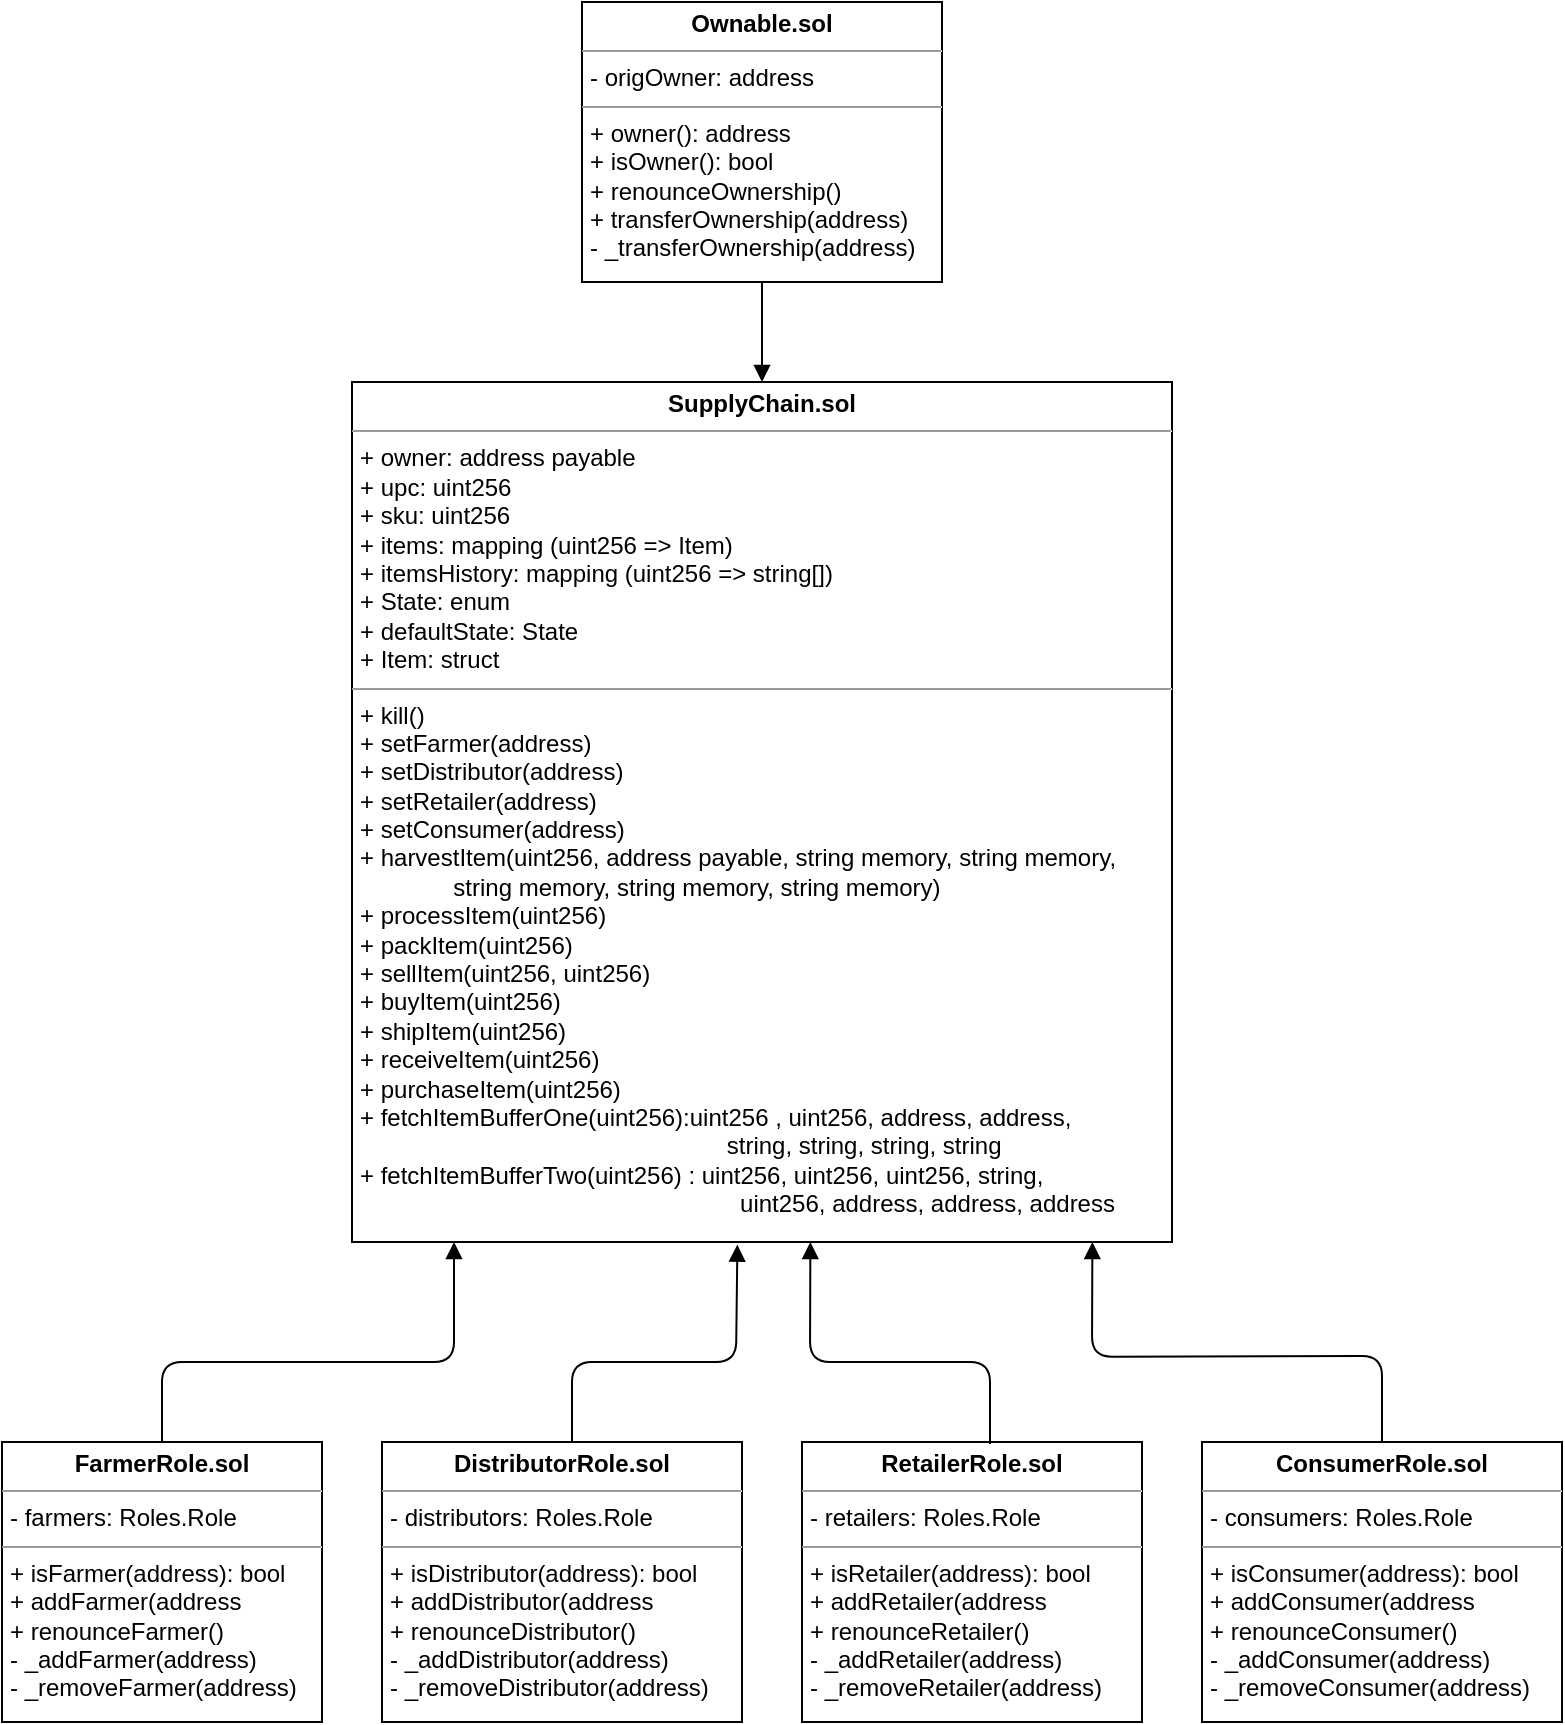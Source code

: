 <mxfile version="12.9.14" type="device"><diagram name="Page-1" id="c4acf3e9-155e-7222-9cf6-157b1a14988f"><mxGraphModel dx="1736" dy="980" grid="1" gridSize="10" guides="1" tooltips="1" connect="1" arrows="1" fold="1" page="1" pageScale="1" pageWidth="850" pageHeight="1100" background="#ffffff" math="0" shadow="0"><root><mxCell id="0"/><mxCell id="1" parent="0"/><mxCell id="d9LScFpza1ZORy9CQOAC-1" value="&lt;p style=&quot;margin: 0px ; margin-top: 4px ; text-align: center&quot;&gt;&lt;b&gt;SupplyChain.sol&lt;/b&gt;&lt;br&gt;&lt;/p&gt;&lt;hr size=&quot;1&quot;&gt;&lt;p style=&quot;margin: 0px ; margin-left: 4px&quot;&gt;+ owner: address payable&lt;br&gt;+ upc: uint256&lt;br&gt;+ sku: uint256&lt;br&gt;+ items: mapping (uint256 =&amp;gt; Item)&lt;br&gt;+ itemsHistory: mapping (uint256 =&amp;gt; string[])&lt;br&gt;+ State: enum&lt;br&gt;+ defaultState: State&lt;br&gt;+ Item: struct&lt;/p&gt;&lt;hr size=&quot;1&quot;&gt;&lt;p style=&quot;margin: 0px ; margin-left: 4px&quot;&gt;+ kill()&lt;br&gt;+ setFarmer(address)&lt;br&gt;+ setDistributor(address)&lt;br&gt;+ setRetailer(address)&lt;br&gt;+ setConsumer(address)&lt;br&gt;+ harvestItem(uint256, address payable, string memory, string memory,&lt;br&gt;&amp;nbsp;&amp;nbsp;&amp;nbsp;&amp;nbsp;&amp;nbsp;&amp;nbsp;&amp;nbsp;&amp;nbsp;&amp;nbsp;&amp;nbsp;&amp;nbsp;&amp;nbsp;&amp;nbsp; string memory, string memory, string memory)&lt;br&gt;+ processItem(uint256)&lt;br&gt;+ packItem(uint256)&lt;br&gt;+ sellItem(uint256, uint256)&lt;br&gt;+ buyItem(uint256)&lt;br&gt;+ shipItem(uint256)&lt;br&gt;+ receiveItem(uint256)&lt;br&gt;+ purchaseItem(uint256)&lt;br&gt;+ fetchItemBufferOne(uint256):uint256 , uint256, address, address,&lt;br&gt;&amp;nbsp;&amp;nbsp;&amp;nbsp;&amp;nbsp;&amp;nbsp;&amp;nbsp;&amp;nbsp;&amp;nbsp;&amp;nbsp;&amp;nbsp;&amp;nbsp;&amp;nbsp;&amp;nbsp;&amp;nbsp;&amp;nbsp;&amp;nbsp;&amp;nbsp;&amp;nbsp;&amp;nbsp;&amp;nbsp;&amp;nbsp;&amp;nbsp;&amp;nbsp;&amp;nbsp;&amp;nbsp;&amp;nbsp;&amp;nbsp;&amp;nbsp;&amp;nbsp;&amp;nbsp;&amp;nbsp;&amp;nbsp;&amp;nbsp;&amp;nbsp;&amp;nbsp;&amp;nbsp;&amp;nbsp;&amp;nbsp;&amp;nbsp;&amp;nbsp;&amp;nbsp;&amp;nbsp;&amp;nbsp;&amp;nbsp;&amp;nbsp;&amp;nbsp;&amp;nbsp;&amp;nbsp;&amp;nbsp;&amp;nbsp;&amp;nbsp;&amp;nbsp;&amp;nbsp;&amp;nbsp; string, string, string, string&lt;br&gt;+ fetchItemBufferTwo(uint256) : uint256, uint256, uint256, string,&lt;br&gt;&amp;nbsp;&amp;nbsp;&amp;nbsp;&amp;nbsp;&amp;nbsp;&amp;nbsp;&amp;nbsp;&amp;nbsp;&amp;nbsp;&amp;nbsp;&amp;nbsp;&amp;nbsp;&amp;nbsp;&amp;nbsp;&amp;nbsp;&amp;nbsp;&amp;nbsp;&amp;nbsp;&amp;nbsp;&amp;nbsp;&amp;nbsp;&amp;nbsp;&amp;nbsp;&amp;nbsp;&amp;nbsp;&amp;nbsp;&amp;nbsp;&amp;nbsp;&amp;nbsp;&amp;nbsp;&amp;nbsp;&amp;nbsp;&amp;nbsp;&amp;nbsp;&amp;nbsp;&amp;nbsp;&amp;nbsp;&amp;nbsp;&amp;nbsp;&amp;nbsp;&amp;nbsp;&amp;nbsp;&amp;nbsp;&amp;nbsp;&amp;nbsp;&amp;nbsp;&amp;nbsp;&amp;nbsp;&amp;nbsp;&amp;nbsp;&amp;nbsp;&amp;nbsp;&amp;nbsp;&amp;nbsp;&amp;nbsp;&amp;nbsp; uint256, address, address, address&lt;br&gt;&lt;/p&gt;" style="verticalAlign=top;align=left;overflow=fill;fontSize=12;fontFamily=Helvetica;html=1;" vertex="1" parent="1"><mxGeometry x="210" y="260" width="410" height="430" as="geometry"/></mxCell><mxCell id="d9LScFpza1ZORy9CQOAC-2" value="&lt;p style=&quot;margin: 0px ; margin-top: 4px ; text-align: center&quot;&gt;&lt;b&gt;Ownable.sol&lt;/b&gt;&lt;br&gt;&lt;/p&gt;&lt;hr size=&quot;1&quot;&gt;&lt;p style=&quot;margin: 0px ; margin-left: 4px&quot;&gt;- origOwner: address&lt;br&gt;&lt;/p&gt;&lt;hr size=&quot;1&quot;&gt;&lt;p style=&quot;margin: 0px ; margin-left: 4px&quot;&gt;+ owner(): address&lt;br&gt;+ isOwner(): bool&lt;br&gt;+ renounceOwnership()&lt;br&gt;+ transferOwnership(address)&lt;br&gt;- _transferOwnership(address)&lt;/p&gt;" style="verticalAlign=top;align=left;overflow=fill;fontSize=12;fontFamily=Helvetica;html=1;" vertex="1" parent="1"><mxGeometry x="325" y="70" width="180" height="140" as="geometry"/></mxCell><mxCell id="d9LScFpza1ZORy9CQOAC-3" value="&lt;p style=&quot;margin: 0px ; margin-top: 4px ; text-align: center&quot;&gt;&lt;b&gt;FarmerRole.sol&lt;/b&gt;&lt;/p&gt;&lt;hr size=&quot;1&quot;&gt;&lt;p style=&quot;margin: 0px ; margin-left: 4px&quot;&gt;- farmers: Roles.Role&lt;/p&gt;&lt;hr size=&quot;1&quot;&gt;&lt;p style=&quot;margin: 0px ; margin-left: 4px&quot;&gt;+ isFarmer(address): bool&lt;br&gt;+ addFarmer(address&lt;br&gt;+ renounceFarmer()&lt;br&gt;- _addFarmer(address)&lt;br&gt;- _removeFarmer(address)&lt;/p&gt;" style="verticalAlign=top;align=left;overflow=fill;fontSize=12;fontFamily=Helvetica;html=1;" vertex="1" parent="1"><mxGeometry x="35" y="790" width="160" height="140" as="geometry"/></mxCell><mxCell id="d9LScFpza1ZORy9CQOAC-4" value="&lt;p style=&quot;margin: 0px ; margin-top: 4px ; text-align: center&quot;&gt;&lt;b&gt;DistributorRole.sol&lt;/b&gt;&lt;/p&gt;&lt;hr size=&quot;1&quot;&gt;&lt;p style=&quot;margin: 0px ; margin-left: 4px&quot;&gt;- distributors: Roles.Role&lt;/p&gt;&lt;hr size=&quot;1&quot;&gt;&lt;p style=&quot;margin: 0px ; margin-left: 4px&quot;&gt;+ isDistributor(address): bool&lt;br&gt;+ addDistributor(address&lt;br&gt;+ renounceDistributor()&lt;br&gt;- _addDistributor(address)&lt;br&gt;- _removeDistributor(address)&lt;/p&gt;" style="verticalAlign=top;align=left;overflow=fill;fontSize=12;fontFamily=Helvetica;html=1;" vertex="1" parent="1"><mxGeometry x="225" y="790" width="180" height="140" as="geometry"/></mxCell><mxCell id="d9LScFpza1ZORy9CQOAC-5" value="&lt;p style=&quot;margin: 0px ; margin-top: 4px ; text-align: center&quot;&gt;&lt;b&gt;RetailerRole.sol&lt;/b&gt;&lt;br&gt;&lt;/p&gt;&lt;hr size=&quot;1&quot;&gt;&lt;p style=&quot;margin: 0px ; margin-left: 4px&quot;&gt;- retailers: Roles.Role&lt;/p&gt;&lt;hr size=&quot;1&quot;&gt;&lt;p style=&quot;margin: 0px ; margin-left: 4px&quot;&gt;+ isRetailer(address): bool&lt;br&gt;+ addRetailer(address&lt;br&gt;+ renounceRetailer()&lt;br&gt;- _addRetailer(address)&lt;br&gt;- _removeRetailer(address)&lt;/p&gt;" style="verticalAlign=top;align=left;overflow=fill;fontSize=12;fontFamily=Helvetica;html=1;" vertex="1" parent="1"><mxGeometry x="435" y="790" width="170" height="140" as="geometry"/></mxCell><mxCell id="d9LScFpza1ZORy9CQOAC-6" value="&lt;p style=&quot;margin: 0px ; margin-top: 4px ; text-align: center&quot;&gt;&lt;b&gt;ConsumerRole.sol&lt;/b&gt;&lt;/p&gt;&lt;hr size=&quot;1&quot;&gt;&lt;p style=&quot;margin: 0px ; margin-left: 4px&quot;&gt;- consumers: Roles.Role&lt;/p&gt;&lt;hr size=&quot;1&quot;&gt;&lt;p style=&quot;margin: 0px ; margin-left: 4px&quot;&gt;+ isConsumer(address): bool&lt;br&gt;+ addConsumer(address&lt;br&gt;+ renounceConsumer()&lt;br&gt;- _addConsumer(address)&lt;br&gt;- _removeConsumer(address)&lt;/p&gt;" style="verticalAlign=top;align=left;overflow=fill;fontSize=12;fontFamily=Helvetica;html=1;" vertex="1" parent="1"><mxGeometry x="635" y="790" width="180" height="140" as="geometry"/></mxCell><mxCell id="d9LScFpza1ZORy9CQOAC-9" value="" style="html=1;verticalAlign=bottom;endArrow=block;exitX=0.5;exitY=0;exitDx=0;exitDy=0;" edge="1" parent="1" source="d9LScFpza1ZORy9CQOAC-3"><mxGeometry width="80" relative="1" as="geometry"><mxPoint x="350" y="450" as="sourcePoint"/><mxPoint x="261" y="690" as="targetPoint"/><Array as="points"><mxPoint x="115" y="750"/><mxPoint x="261" y="750"/></Array></mxGeometry></mxCell><mxCell id="d9LScFpza1ZORy9CQOAC-10" value="" style="html=1;verticalAlign=bottom;endArrow=block;exitX=0.5;exitY=0;exitDx=0;exitDy=0;entryX=0.47;entryY=1.003;entryDx=0;entryDy=0;entryPerimeter=0;" edge="1" parent="1" target="d9LScFpza1ZORy9CQOAC-1"><mxGeometry width="80" relative="1" as="geometry"><mxPoint x="320" y="790" as="sourcePoint"/><mxPoint x="402" y="710" as="targetPoint"/><Array as="points"><mxPoint x="320" y="750"/><mxPoint x="402" y="750"/></Array></mxGeometry></mxCell><mxCell id="d9LScFpza1ZORy9CQOAC-11" value="" style="html=1;verticalAlign=bottom;endArrow=block;entryX=0.559;entryY=1;entryDx=0;entryDy=0;entryPerimeter=0;" edge="1" parent="1" target="d9LScFpza1ZORy9CQOAC-1"><mxGeometry width="80" relative="1" as="geometry"><mxPoint x="529" y="791" as="sourcePoint"/><mxPoint x="439" y="700" as="targetPoint"/><Array as="points"><mxPoint x="529" y="750"/><mxPoint x="439" y="750"/></Array></mxGeometry></mxCell><mxCell id="d9LScFpza1ZORy9CQOAC-13" value="" style="html=1;verticalAlign=bottom;endArrow=block;entryX=0.559;entryY=1.006;entryDx=0;entryDy=0;entryPerimeter=0;exitX=0.5;exitY=0;exitDx=0;exitDy=0;" edge="1" parent="1" source="d9LScFpza1ZORy9CQOAC-6"><mxGeometry width="80" relative="1" as="geometry"><mxPoint x="670" y="788.42" as="sourcePoint"/><mxPoint x="580.19" y="690.0" as="targetPoint"/><Array as="points"><mxPoint x="725" y="747"/><mxPoint x="580" y="747.42"/></Array></mxGeometry></mxCell><mxCell id="d9LScFpza1ZORy9CQOAC-15" value="" style="html=1;verticalAlign=bottom;endArrow=block;exitX=0.5;exitY=1;exitDx=0;exitDy=0;" edge="1" parent="1" source="d9LScFpza1ZORy9CQOAC-2" target="d9LScFpza1ZORy9CQOAC-1"><mxGeometry width="80" relative="1" as="geometry"><mxPoint x="520" y="370" as="sourcePoint"/><mxPoint x="600" y="370" as="targetPoint"/></mxGeometry></mxCell></root></mxGraphModel></diagram></mxfile>